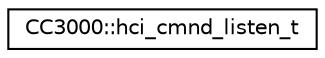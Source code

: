 digraph "Graphical Class Hierarchy"
{
  edge [fontname="Helvetica",fontsize="10",labelfontname="Helvetica",labelfontsize="10"];
  node [fontname="Helvetica",fontsize="10",shape=record];
  rankdir="LR";
  Node1 [label="CC3000::hci_cmnd_listen_t",height=0.2,width=0.4,color="black", fillcolor="white", style="filled",URL="$dc/d2e/structCC3000_1_1hci__cmnd__listen__t.html"];
}
